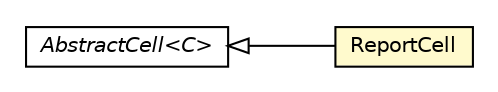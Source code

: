 #!/usr/local/bin/dot
#
# Class diagram 
# Generated by UMLGraph version R5_6-24-gf6e263 (http://www.umlgraph.org/)
#

digraph G {
	edge [fontname="Helvetica",fontsize=10,labelfontname="Helvetica",labelfontsize=10];
	node [fontname="Helvetica",fontsize=10,shape=plaintext];
	nodesep=0.25;
	ranksep=0.5;
	rankdir=LR;
	// com.gwtplatform.carstore.client.application.report.renderer.ReportCell
	c327466 [label=<<table title="com.gwtplatform.carstore.client.application.report.renderer.ReportCell" border="0" cellborder="1" cellspacing="0" cellpadding="2" port="p" bgcolor="lemonChiffon" href="./ReportCell.html">
		<tr><td><table border="0" cellspacing="0" cellpadding="1">
<tr><td align="center" balign="center"> ReportCell </td></tr>
		</table></td></tr>
		</table>>, URL="./ReportCell.html", fontname="Helvetica", fontcolor="black", fontsize=10.0];
	//com.gwtplatform.carstore.client.application.report.renderer.ReportCell extends com.google.gwt.cell.client.AbstractCell<com.gwtplatform.carstore.shared.dto.ManufacturerRatingDto>
	c327594:p -> c327466:p [dir=back,arrowtail=empty];
	// com.google.gwt.cell.client.AbstractCell<C>
	c327594 [label=<<table title="com.google.gwt.cell.client.AbstractCell" border="0" cellborder="1" cellspacing="0" cellpadding="2" port="p" href="http://google-web-toolkit.googlecode.com/svn/javadoc/latest/com/google/gwt/cell/client/AbstractCell.html">
		<tr><td><table border="0" cellspacing="0" cellpadding="1">
<tr><td align="center" balign="center"><font face="Helvetica-Oblique"> AbstractCell&lt;C&gt; </font></td></tr>
		</table></td></tr>
		</table>>, URL="http://google-web-toolkit.googlecode.com/svn/javadoc/latest/com/google/gwt/cell/client/AbstractCell.html", fontname="Helvetica", fontcolor="black", fontsize=10.0];
}

